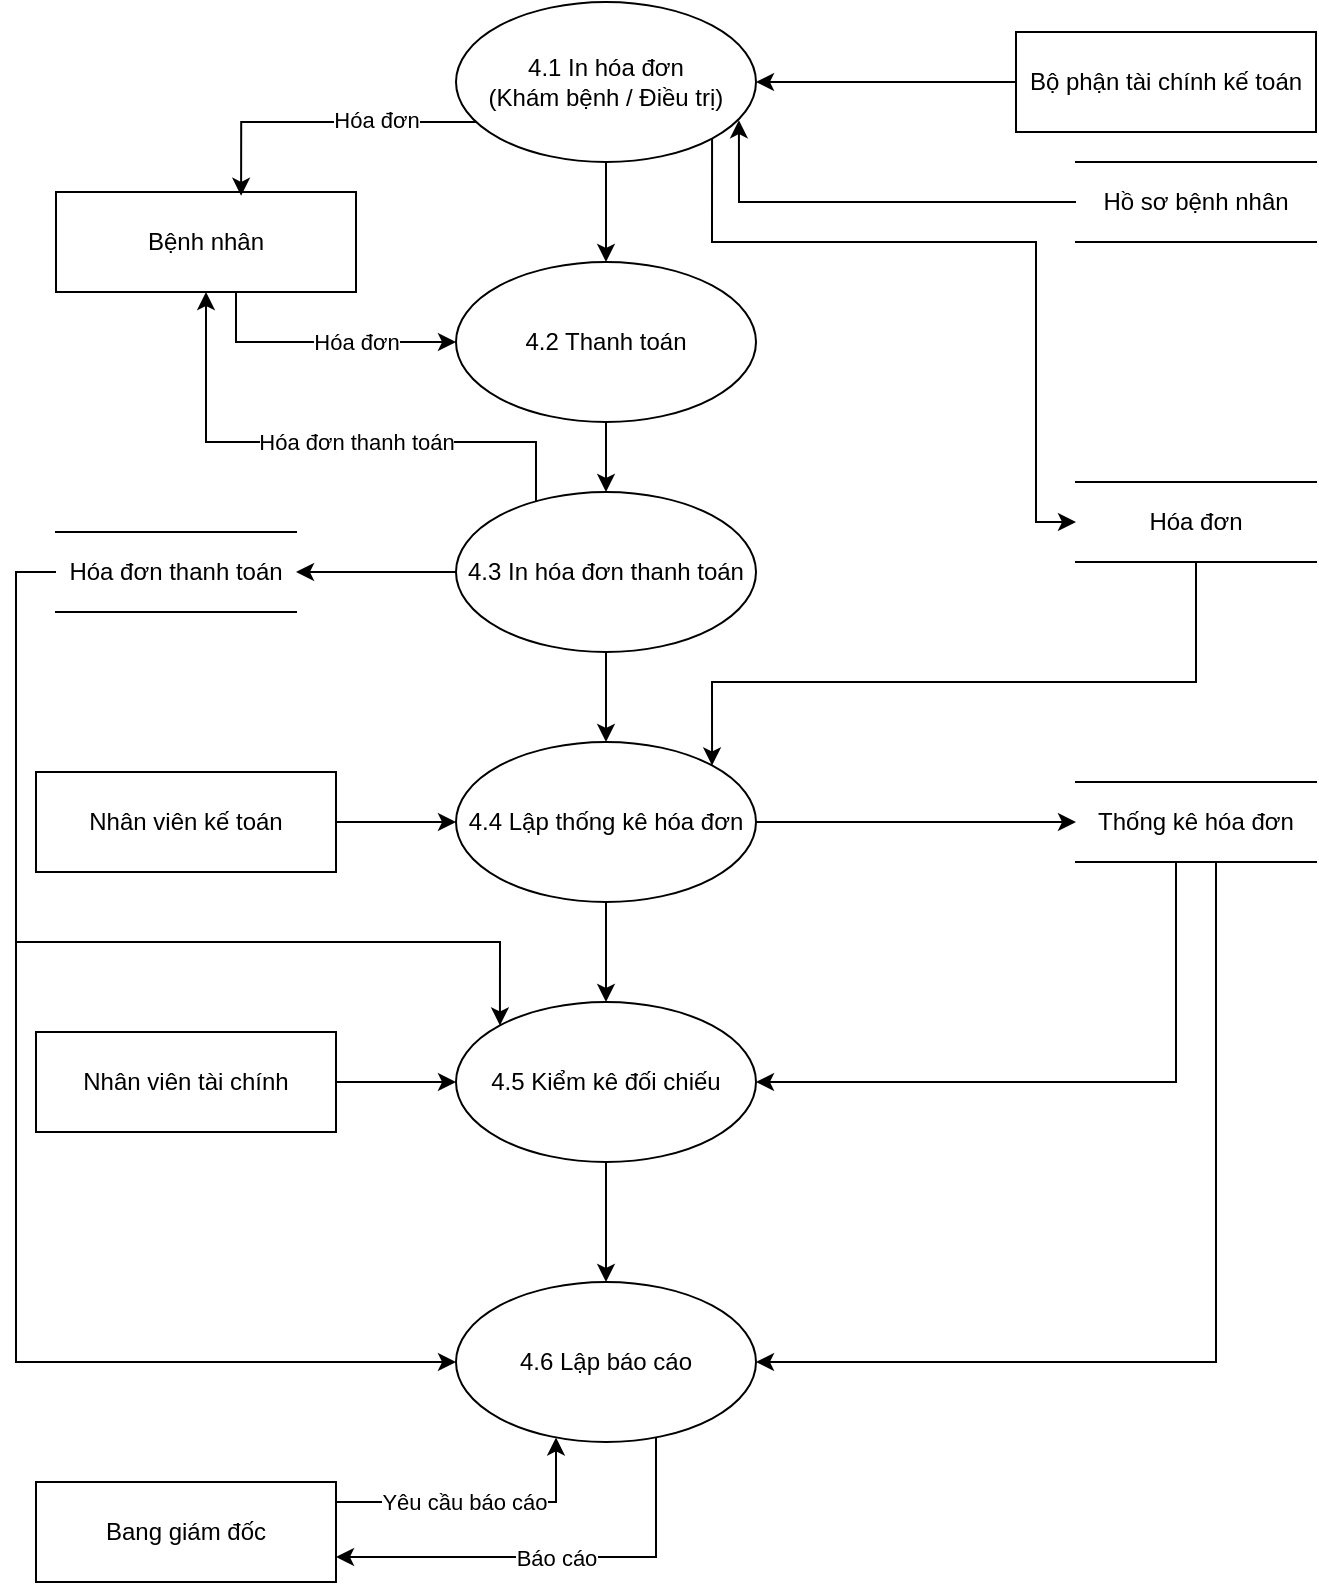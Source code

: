 <mxfile version="13.10.0" type="github">
  <diagram id="4U4ffIWJsKZaTYMK4kzf" name="Page-1">
    <mxGraphModel dx="1019" dy="519" grid="1" gridSize="10" guides="1" tooltips="1" connect="1" arrows="1" fold="1" page="1" pageScale="1" pageWidth="850" pageHeight="1100" math="0" shadow="0">
      <root>
        <mxCell id="0" />
        <mxCell id="1" parent="0" />
        <mxCell id="ZcNaWhCjVrpej0iKAVWI-11" value="Hóa đơn" style="edgeStyle=orthogonalEdgeStyle;rounded=0;orthogonalLoop=1;jettySize=auto;html=1;exitX=1;exitY=0.25;exitDx=0;exitDy=0;entryX=0;entryY=0.5;entryDx=0;entryDy=0;" parent="1" source="ZcNaWhCjVrpej0iKAVWI-1" target="ZcNaWhCjVrpej0iKAVWI-2" edge="1">
          <mxGeometry x="0.57" relative="1" as="geometry">
            <Array as="points">
              <mxPoint x="220" y="208" />
              <mxPoint x="220" y="270" />
            </Array>
            <mxPoint x="280" y="240" as="targetPoint" />
            <mxPoint as="offset" />
          </mxGeometry>
        </mxCell>
        <mxCell id="ZcNaWhCjVrpej0iKAVWI-1" value="Bệnh nhân" style="rounded=0;whiteSpace=wrap;html=1;" parent="1" vertex="1">
          <mxGeometry x="130" y="195" width="150" height="50" as="geometry" />
        </mxCell>
        <mxCell id="IjlJxcROQovp4svBl4Sm-23" style="edgeStyle=orthogonalEdgeStyle;rounded=0;orthogonalLoop=1;jettySize=auto;html=1;entryX=0.5;entryY=0;entryDx=0;entryDy=0;" edge="1" parent="1" source="ZcNaWhCjVrpej0iKAVWI-2" target="IjlJxcROQovp4svBl4Sm-22">
          <mxGeometry relative="1" as="geometry" />
        </mxCell>
        <mxCell id="ZcNaWhCjVrpej0iKAVWI-2" value="4.2 Thanh toán" style="ellipse;whiteSpace=wrap;html=1;" parent="1" vertex="1">
          <mxGeometry x="330" y="230" width="150" height="80" as="geometry" />
        </mxCell>
        <mxCell id="IjlJxcROQovp4svBl4Sm-17" style="edgeStyle=orthogonalEdgeStyle;rounded=0;orthogonalLoop=1;jettySize=auto;html=1;entryX=1;entryY=0.5;entryDx=0;entryDy=0;" edge="1" parent="1" source="ZcNaWhCjVrpej0iKAVWI-4" target="IjlJxcROQovp4svBl4Sm-1">
          <mxGeometry relative="1" as="geometry" />
        </mxCell>
        <mxCell id="ZcNaWhCjVrpej0iKAVWI-4" value="Bộ phận tài chính kế toán" style="rounded=0;whiteSpace=wrap;html=1;" parent="1" vertex="1">
          <mxGeometry x="610" y="115" width="150" height="50" as="geometry" />
        </mxCell>
        <mxCell id="IjlJxcROQovp4svBl4Sm-46" style="edgeStyle=orthogonalEdgeStyle;rounded=0;orthogonalLoop=1;jettySize=auto;html=1;entryX=0;entryY=0;entryDx=0;entryDy=0;" edge="1" parent="1" source="ZcNaWhCjVrpej0iKAVWI-14" target="IjlJxcROQovp4svBl4Sm-41">
          <mxGeometry relative="1" as="geometry">
            <mxPoint x="100" y="580" as="targetPoint" />
            <Array as="points">
              <mxPoint x="110" y="385" />
              <mxPoint x="110" y="570" />
              <mxPoint x="352" y="570" />
            </Array>
          </mxGeometry>
        </mxCell>
        <mxCell id="IjlJxcROQovp4svBl4Sm-51" style="edgeStyle=orthogonalEdgeStyle;rounded=0;orthogonalLoop=1;jettySize=auto;html=1;entryX=0;entryY=0.5;entryDx=0;entryDy=0;" edge="1" parent="1" source="ZcNaWhCjVrpej0iKAVWI-14" target="IjlJxcROQovp4svBl4Sm-48">
          <mxGeometry relative="1" as="geometry">
            <Array as="points">
              <mxPoint x="110" y="385" />
              <mxPoint x="110" y="780" />
            </Array>
          </mxGeometry>
        </mxCell>
        <mxCell id="ZcNaWhCjVrpej0iKAVWI-14" value="Hóa đơn thanh toán" style="shape=partialRectangle;whiteSpace=wrap;html=1;left=0;right=0;fillColor=none;" parent="1" vertex="1">
          <mxGeometry x="130" y="365" width="120" height="40" as="geometry" />
        </mxCell>
        <mxCell id="IjlJxcROQovp4svBl4Sm-47" style="edgeStyle=orthogonalEdgeStyle;rounded=0;orthogonalLoop=1;jettySize=auto;html=1;entryX=1;entryY=0.5;entryDx=0;entryDy=0;" edge="1" parent="1" source="ZcNaWhCjVrpej0iKAVWI-19" target="IjlJxcROQovp4svBl4Sm-41">
          <mxGeometry relative="1" as="geometry">
            <Array as="points">
              <mxPoint x="690" y="640" />
            </Array>
          </mxGeometry>
        </mxCell>
        <mxCell id="IjlJxcROQovp4svBl4Sm-50" style="edgeStyle=orthogonalEdgeStyle;rounded=0;orthogonalLoop=1;jettySize=auto;html=1;entryX=1;entryY=0.5;entryDx=0;entryDy=0;" edge="1" parent="1" source="ZcNaWhCjVrpej0iKAVWI-19" target="IjlJxcROQovp4svBl4Sm-48">
          <mxGeometry relative="1" as="geometry">
            <Array as="points">
              <mxPoint x="710" y="780" />
            </Array>
          </mxGeometry>
        </mxCell>
        <mxCell id="ZcNaWhCjVrpej0iKAVWI-19" value="Thống kê hóa đơn" style="shape=partialRectangle;whiteSpace=wrap;html=1;left=0;right=0;fillColor=none;" parent="1" vertex="1">
          <mxGeometry x="640" y="490" width="120" height="40" as="geometry" />
        </mxCell>
        <mxCell id="IjlJxcROQovp4svBl4Sm-15" style="edgeStyle=orthogonalEdgeStyle;rounded=0;orthogonalLoop=1;jettySize=auto;html=1;exitX=0;exitY=1;exitDx=0;exitDy=0;entryX=0.617;entryY=0.038;entryDx=0;entryDy=0;entryPerimeter=0;" edge="1" parent="1" source="IjlJxcROQovp4svBl4Sm-1" target="ZcNaWhCjVrpej0iKAVWI-1">
          <mxGeometry relative="1" as="geometry">
            <mxPoint x="230" y="130" as="targetPoint" />
            <Array as="points">
              <mxPoint x="352" y="160" />
              <mxPoint x="223" y="160" />
            </Array>
          </mxGeometry>
        </mxCell>
        <mxCell id="IjlJxcROQovp4svBl4Sm-16" value="Hóa đơn" style="edgeLabel;html=1;align=center;verticalAlign=middle;resizable=0;points=[];" vertex="1" connectable="0" parent="IjlJxcROQovp4svBl4Sm-15">
          <mxGeometry x="-0.188" y="-1" relative="1" as="geometry">
            <mxPoint as="offset" />
          </mxGeometry>
        </mxCell>
        <mxCell id="IjlJxcROQovp4svBl4Sm-18" style="edgeStyle=orthogonalEdgeStyle;rounded=0;orthogonalLoop=1;jettySize=auto;html=1;entryX=0.5;entryY=0;entryDx=0;entryDy=0;" edge="1" parent="1" source="IjlJxcROQovp4svBl4Sm-1" target="ZcNaWhCjVrpej0iKAVWI-2">
          <mxGeometry relative="1" as="geometry" />
        </mxCell>
        <mxCell id="IjlJxcROQovp4svBl4Sm-20" style="edgeStyle=orthogonalEdgeStyle;rounded=0;orthogonalLoop=1;jettySize=auto;html=1;exitX=1;exitY=1;exitDx=0;exitDy=0;entryX=0;entryY=0.5;entryDx=0;entryDy=0;" edge="1" parent="1" source="IjlJxcROQovp4svBl4Sm-1" target="IjlJxcROQovp4svBl4Sm-19">
          <mxGeometry relative="1" as="geometry">
            <Array as="points">
              <mxPoint x="458" y="220" />
              <mxPoint x="620" y="220" />
              <mxPoint x="620" y="360" />
            </Array>
          </mxGeometry>
        </mxCell>
        <mxCell id="IjlJxcROQovp4svBl4Sm-1" value="4.1 In hóa đơn&lt;br&gt;(Khám bệnh / Điều trị)" style="ellipse;whiteSpace=wrap;html=1;" vertex="1" parent="1">
          <mxGeometry x="330" y="100" width="150" height="80" as="geometry" />
        </mxCell>
        <mxCell id="IjlJxcROQovp4svBl4Sm-6" style="edgeStyle=orthogonalEdgeStyle;rounded=0;orthogonalLoop=1;jettySize=auto;html=1;entryX=0.943;entryY=0.739;entryDx=0;entryDy=0;entryPerimeter=0;" edge="1" parent="1" source="IjlJxcROQovp4svBl4Sm-5" target="IjlJxcROQovp4svBl4Sm-1">
          <mxGeometry relative="1" as="geometry">
            <mxPoint x="530" y="260" as="targetPoint" />
            <Array as="points">
              <mxPoint x="472" y="200" />
            </Array>
          </mxGeometry>
        </mxCell>
        <mxCell id="IjlJxcROQovp4svBl4Sm-5" value="Hồ sơ bệnh nhân" style="shape=partialRectangle;whiteSpace=wrap;html=1;left=0;right=0;fillColor=none;" vertex="1" parent="1">
          <mxGeometry x="640" y="180" width="120" height="40" as="geometry" />
        </mxCell>
        <mxCell id="IjlJxcROQovp4svBl4Sm-37" style="edgeStyle=orthogonalEdgeStyle;rounded=0;orthogonalLoop=1;jettySize=auto;html=1;entryX=1;entryY=0;entryDx=0;entryDy=0;" edge="1" parent="1" source="IjlJxcROQovp4svBl4Sm-19" target="IjlJxcROQovp4svBl4Sm-36">
          <mxGeometry relative="1" as="geometry">
            <Array as="points">
              <mxPoint x="700" y="440" />
              <mxPoint x="458" y="440" />
            </Array>
          </mxGeometry>
        </mxCell>
        <mxCell id="IjlJxcROQovp4svBl4Sm-19" value="Hóa đơn" style="shape=partialRectangle;whiteSpace=wrap;html=1;left=0;right=0;fillColor=none;" vertex="1" parent="1">
          <mxGeometry x="640" y="340" width="120" height="40" as="geometry" />
        </mxCell>
        <mxCell id="IjlJxcROQovp4svBl4Sm-24" style="edgeStyle=orthogonalEdgeStyle;rounded=0;orthogonalLoop=1;jettySize=auto;html=1;entryX=1;entryY=0.5;entryDx=0;entryDy=0;" edge="1" parent="1" source="IjlJxcROQovp4svBl4Sm-22" target="ZcNaWhCjVrpej0iKAVWI-14">
          <mxGeometry relative="1" as="geometry">
            <mxPoint x="190" y="420" as="targetPoint" />
            <Array as="points">
              <mxPoint x="280" y="385" />
              <mxPoint x="280" y="385" />
            </Array>
          </mxGeometry>
        </mxCell>
        <mxCell id="IjlJxcROQovp4svBl4Sm-25" style="edgeStyle=orthogonalEdgeStyle;rounded=0;orthogonalLoop=1;jettySize=auto;html=1;entryX=0.5;entryY=1;entryDx=0;entryDy=0;" edge="1" parent="1" source="IjlJxcROQovp4svBl4Sm-22" target="ZcNaWhCjVrpej0iKAVWI-1">
          <mxGeometry relative="1" as="geometry">
            <mxPoint x="110" y="300" as="targetPoint" />
            <Array as="points">
              <mxPoint x="370" y="320" />
              <mxPoint x="205" y="320" />
            </Array>
          </mxGeometry>
        </mxCell>
        <mxCell id="IjlJxcROQovp4svBl4Sm-26" value="Hóa đơn thanh toán" style="edgeLabel;html=1;align=center;verticalAlign=middle;resizable=0;points=[];" vertex="1" connectable="0" parent="IjlJxcROQovp4svBl4Sm-25">
          <mxGeometry x="-0.463" y="2" relative="1" as="geometry">
            <mxPoint x="-47.62" y="-2" as="offset" />
          </mxGeometry>
        </mxCell>
        <mxCell id="IjlJxcROQovp4svBl4Sm-22" value="4.3 In hóa đơn thanh toán" style="ellipse;whiteSpace=wrap;html=1;" vertex="1" parent="1">
          <mxGeometry x="330" y="345" width="150" height="80" as="geometry" />
        </mxCell>
        <mxCell id="IjlJxcROQovp4svBl4Sm-35" style="edgeStyle=orthogonalEdgeStyle;rounded=0;orthogonalLoop=1;jettySize=auto;html=1;exitX=0.5;exitY=1;exitDx=0;exitDy=0;entryX=0.5;entryY=0;entryDx=0;entryDy=0;" edge="1" parent="1" source="IjlJxcROQovp4svBl4Sm-22">
          <mxGeometry relative="1" as="geometry">
            <mxPoint x="405" y="425" as="sourcePoint" />
            <mxPoint x="405" y="470" as="targetPoint" />
          </mxGeometry>
        </mxCell>
        <mxCell id="IjlJxcROQovp4svBl4Sm-38" style="edgeStyle=orthogonalEdgeStyle;rounded=0;orthogonalLoop=1;jettySize=auto;html=1;entryX=0;entryY=0.5;entryDx=0;entryDy=0;" edge="1" parent="1" source="IjlJxcROQovp4svBl4Sm-36" target="ZcNaWhCjVrpej0iKAVWI-19">
          <mxGeometry relative="1" as="geometry" />
        </mxCell>
        <mxCell id="IjlJxcROQovp4svBl4Sm-42" style="edgeStyle=orthogonalEdgeStyle;rounded=0;orthogonalLoop=1;jettySize=auto;html=1;entryX=0.5;entryY=0;entryDx=0;entryDy=0;" edge="1" parent="1" source="IjlJxcROQovp4svBl4Sm-36" target="IjlJxcROQovp4svBl4Sm-41">
          <mxGeometry relative="1" as="geometry" />
        </mxCell>
        <mxCell id="IjlJxcROQovp4svBl4Sm-36" value="4.4 Lập thống kê hóa đơn" style="ellipse;whiteSpace=wrap;html=1;" vertex="1" parent="1">
          <mxGeometry x="330" y="470" width="150" height="80" as="geometry" />
        </mxCell>
        <mxCell id="IjlJxcROQovp4svBl4Sm-40" style="edgeStyle=orthogonalEdgeStyle;rounded=0;orthogonalLoop=1;jettySize=auto;html=1;entryX=0;entryY=0.5;entryDx=0;entryDy=0;" edge="1" parent="1" source="IjlJxcROQovp4svBl4Sm-39" target="IjlJxcROQovp4svBl4Sm-36">
          <mxGeometry relative="1" as="geometry" />
        </mxCell>
        <mxCell id="IjlJxcROQovp4svBl4Sm-39" value="Nhân viên kế toán" style="rounded=0;whiteSpace=wrap;html=1;" vertex="1" parent="1">
          <mxGeometry x="120" y="485" width="150" height="50" as="geometry" />
        </mxCell>
        <mxCell id="IjlJxcROQovp4svBl4Sm-49" style="edgeStyle=orthogonalEdgeStyle;rounded=0;orthogonalLoop=1;jettySize=auto;html=1;entryX=0.5;entryY=0;entryDx=0;entryDy=0;" edge="1" parent="1" source="IjlJxcROQovp4svBl4Sm-41" target="IjlJxcROQovp4svBl4Sm-48">
          <mxGeometry relative="1" as="geometry" />
        </mxCell>
        <mxCell id="IjlJxcROQovp4svBl4Sm-41" value="4.5 Kiểm kê đối chiếu" style="ellipse;whiteSpace=wrap;html=1;" vertex="1" parent="1">
          <mxGeometry x="330" y="600" width="150" height="80" as="geometry" />
        </mxCell>
        <mxCell id="IjlJxcROQovp4svBl4Sm-44" style="edgeStyle=orthogonalEdgeStyle;rounded=0;orthogonalLoop=1;jettySize=auto;html=1;" edge="1" parent="1" source="IjlJxcROQovp4svBl4Sm-43" target="IjlJxcROQovp4svBl4Sm-41">
          <mxGeometry relative="1" as="geometry" />
        </mxCell>
        <mxCell id="IjlJxcROQovp4svBl4Sm-43" value="Nhân viên tài chính" style="rounded=0;whiteSpace=wrap;html=1;" vertex="1" parent="1">
          <mxGeometry x="120" y="615" width="150" height="50" as="geometry" />
        </mxCell>
        <mxCell id="IjlJxcROQovp4svBl4Sm-54" value="Báo cáo" style="edgeStyle=orthogonalEdgeStyle;rounded=0;orthogonalLoop=1;jettySize=auto;html=1;entryX=1;entryY=0.75;entryDx=0;entryDy=0;" edge="1" parent="1" source="IjlJxcROQovp4svBl4Sm-48" target="IjlJxcROQovp4svBl4Sm-52">
          <mxGeometry relative="1" as="geometry">
            <Array as="points">
              <mxPoint x="430" y="878" />
            </Array>
          </mxGeometry>
        </mxCell>
        <mxCell id="IjlJxcROQovp4svBl4Sm-48" value="4.6 Lập báo cáo" style="ellipse;whiteSpace=wrap;html=1;" vertex="1" parent="1">
          <mxGeometry x="330" y="740" width="150" height="80" as="geometry" />
        </mxCell>
        <mxCell id="IjlJxcROQovp4svBl4Sm-53" value="Yêu cầu báo cáo" style="edgeStyle=orthogonalEdgeStyle;rounded=0;orthogonalLoop=1;jettySize=auto;html=1;exitX=1;exitY=0.5;exitDx=0;exitDy=0;" edge="1" parent="1" source="IjlJxcROQovp4svBl4Sm-52" target="IjlJxcROQovp4svBl4Sm-48">
          <mxGeometry relative="1" as="geometry">
            <Array as="points">
              <mxPoint x="270" y="850" />
              <mxPoint x="380" y="850" />
            </Array>
          </mxGeometry>
        </mxCell>
        <mxCell id="IjlJxcROQovp4svBl4Sm-52" value="Bang giám đốc" style="rounded=0;whiteSpace=wrap;html=1;" vertex="1" parent="1">
          <mxGeometry x="120" y="840" width="150" height="50" as="geometry" />
        </mxCell>
      </root>
    </mxGraphModel>
  </diagram>
</mxfile>

